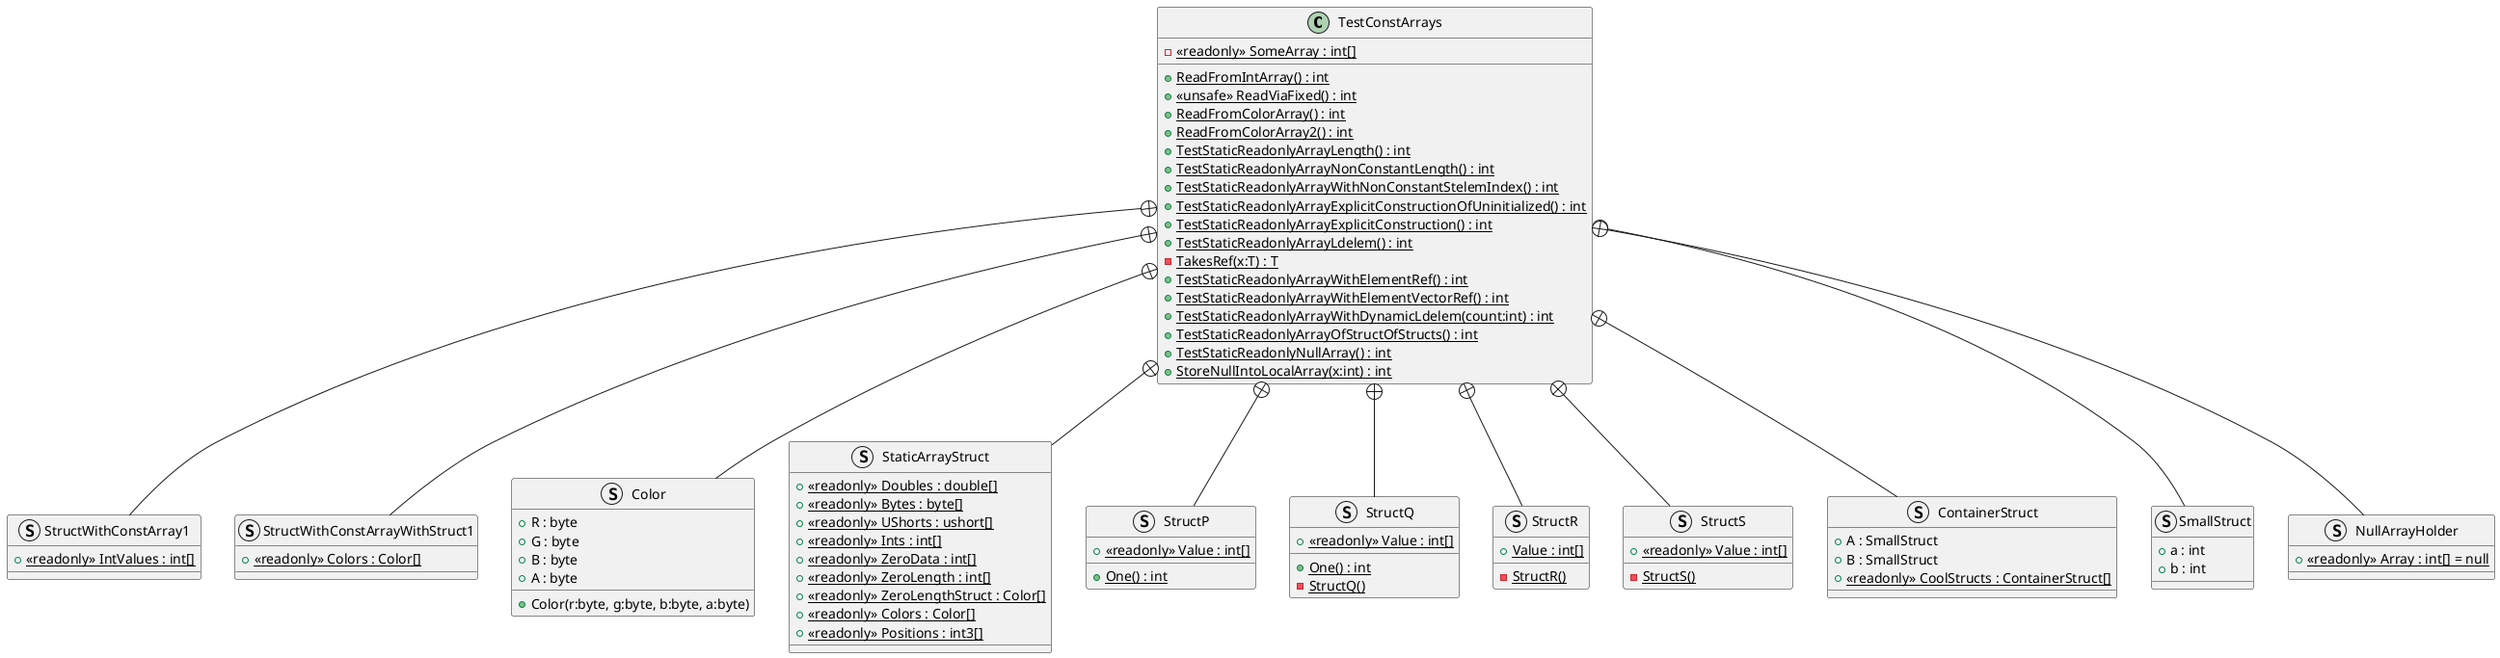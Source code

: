 @startuml
class TestConstArrays {
    + {static} ReadFromIntArray() : int
    + {static} <<unsafe>> ReadViaFixed() : int
    + {static} ReadFromColorArray() : int
    + {static} ReadFromColorArray2() : int
    + {static} TestStaticReadonlyArrayLength() : int
    + {static} TestStaticReadonlyArrayNonConstantLength() : int
    + {static} TestStaticReadonlyArrayWithNonConstantStelemIndex() : int
    + {static} TestStaticReadonlyArrayExplicitConstructionOfUninitialized() : int
    + {static} TestStaticReadonlyArrayExplicitConstruction() : int
    + {static} TestStaticReadonlyArrayLdelem() : int
    - {static} TakesRef(x:T) : T
    + {static} TestStaticReadonlyArrayWithElementRef() : int
    + {static} TestStaticReadonlyArrayWithElementVectorRef() : int
    + {static} TestStaticReadonlyArrayWithDynamicLdelem(count:int) : int
    + {static} TestStaticReadonlyArrayOfStructOfStructs() : int
    + {static} TestStaticReadonlyNullArray() : int
    - {static} <<readonly>> SomeArray : int[]
    + {static} StoreNullIntoLocalArray(x:int) : int
}
struct StructWithConstArray1 {
    + {static} <<readonly>> IntValues : int[]
}
struct StructWithConstArrayWithStruct1 {
    + {static} <<readonly>> Colors : Color[]
}
struct Color {
    + Color(r:byte, g:byte, b:byte, a:byte)
    + R : byte
    + G : byte
    + B : byte
    + A : byte
}
struct StaticArrayStruct {
    + {static} <<readonly>> Doubles : double[]
    + {static} <<readonly>> Bytes : byte[]
    + {static} <<readonly>> UShorts : ushort[]
    + {static} <<readonly>> Ints : int[]
    + {static} <<readonly>> ZeroData : int[]
    + {static} <<readonly>> ZeroLength : int[]
    + {static} <<readonly>> ZeroLengthStruct : Color[]
    + {static} <<readonly>> Colors : Color[]
    + {static} <<readonly>> Positions : int3[]
}
struct StructP {
    + {static} <<readonly>> Value : int[]
    + {static} One() : int
}
struct StructQ {
    + {static} <<readonly>> Value : int[]
    + {static} One() : int
    {static} - StructQ()
}
struct StructR {
    + {static} Value : int[]
    {static} - StructR()
}
struct StructS {
    + {static} <<readonly>> Value : int[]
    {static} - StructS()
}
struct ContainerStruct {
    + A : SmallStruct
    + B : SmallStruct
    + {static} <<readonly>> CoolStructs : ContainerStruct[]
}
struct SmallStruct {
    + a : int
    + b : int
}
struct NullArrayHolder {
    + {static} <<readonly>> Array : int[] = null
}
TestConstArrays +-- StructWithConstArray1
TestConstArrays +-- StructWithConstArrayWithStruct1
TestConstArrays +-- Color
TestConstArrays +-- StaticArrayStruct
TestConstArrays +-- StructP
TestConstArrays +-- StructQ
TestConstArrays +-- StructR
TestConstArrays +-- StructS
TestConstArrays +-- ContainerStruct
TestConstArrays +-- SmallStruct
TestConstArrays +-- NullArrayHolder
@enduml
